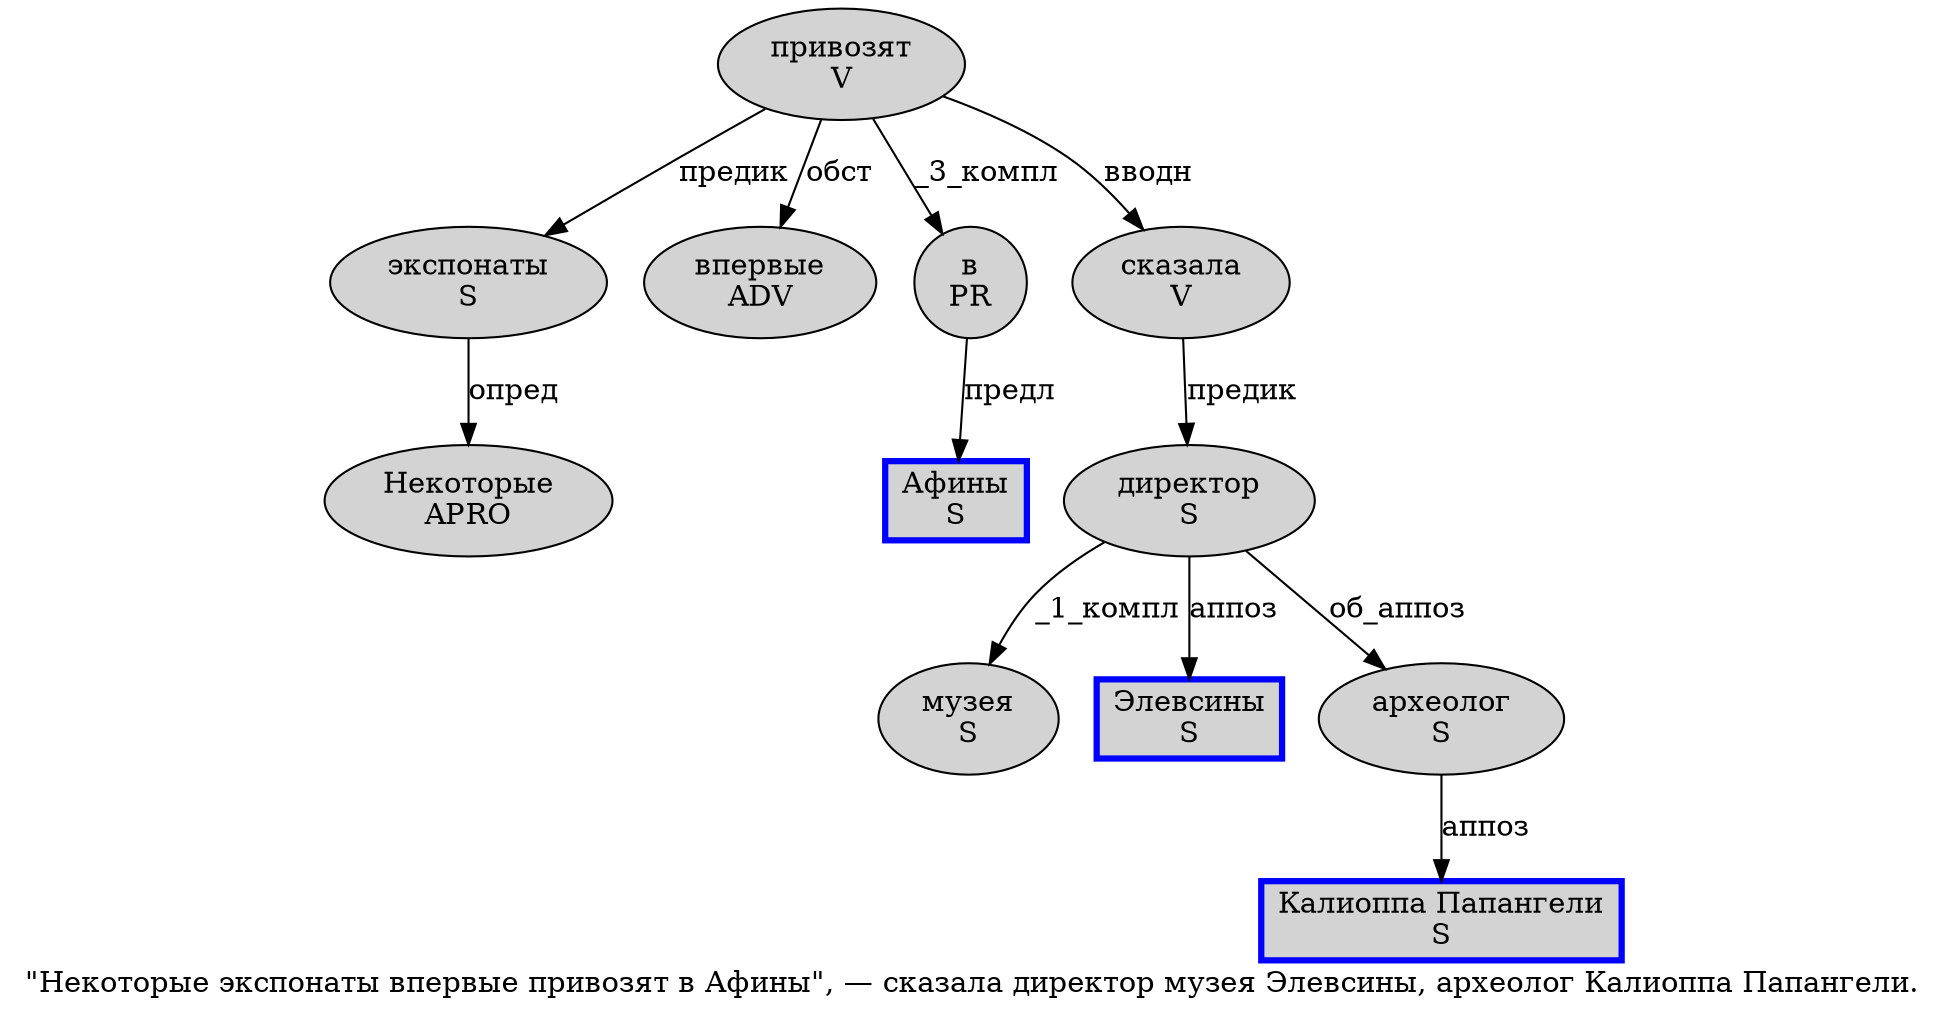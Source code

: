 digraph SENTENCE_1062 {
	graph [label="\"Некоторые экспонаты впервые привозят в Афины\", — сказала директор музея Элевсины, археолог Калиоппа Папангели."]
	node [style=filled]
		1 [label="Некоторые
APRO" color="" fillcolor=lightgray penwidth=1 shape=ellipse]
		2 [label="экспонаты
S" color="" fillcolor=lightgray penwidth=1 shape=ellipse]
		3 [label="впервые
ADV" color="" fillcolor=lightgray penwidth=1 shape=ellipse]
		4 [label="привозят
V" color="" fillcolor=lightgray penwidth=1 shape=ellipse]
		5 [label="в
PR" color="" fillcolor=lightgray penwidth=1 shape=ellipse]
		6 [label="Афины
S" color=blue fillcolor=lightgray penwidth=3 shape=box]
		10 [label="сказала
V" color="" fillcolor=lightgray penwidth=1 shape=ellipse]
		11 [label="директор
S" color="" fillcolor=lightgray penwidth=1 shape=ellipse]
		12 [label="музея
S" color="" fillcolor=lightgray penwidth=1 shape=ellipse]
		13 [label="Элевсины
S" color=blue fillcolor=lightgray penwidth=3 shape=box]
		15 [label="археолог
S" color="" fillcolor=lightgray penwidth=1 shape=ellipse]
		16 [label="Калиоппа Папангели
S" color=blue fillcolor=lightgray penwidth=3 shape=box]
			10 -> 11 [label="предик"]
			2 -> 1 [label="опред"]
			15 -> 16 [label="аппоз"]
			4 -> 2 [label="предик"]
			4 -> 3 [label="обст"]
			4 -> 5 [label="_3_компл"]
			4 -> 10 [label="вводн"]
			11 -> 12 [label="_1_компл"]
			11 -> 13 [label="аппоз"]
			11 -> 15 [label="об_аппоз"]
			5 -> 6 [label="предл"]
}